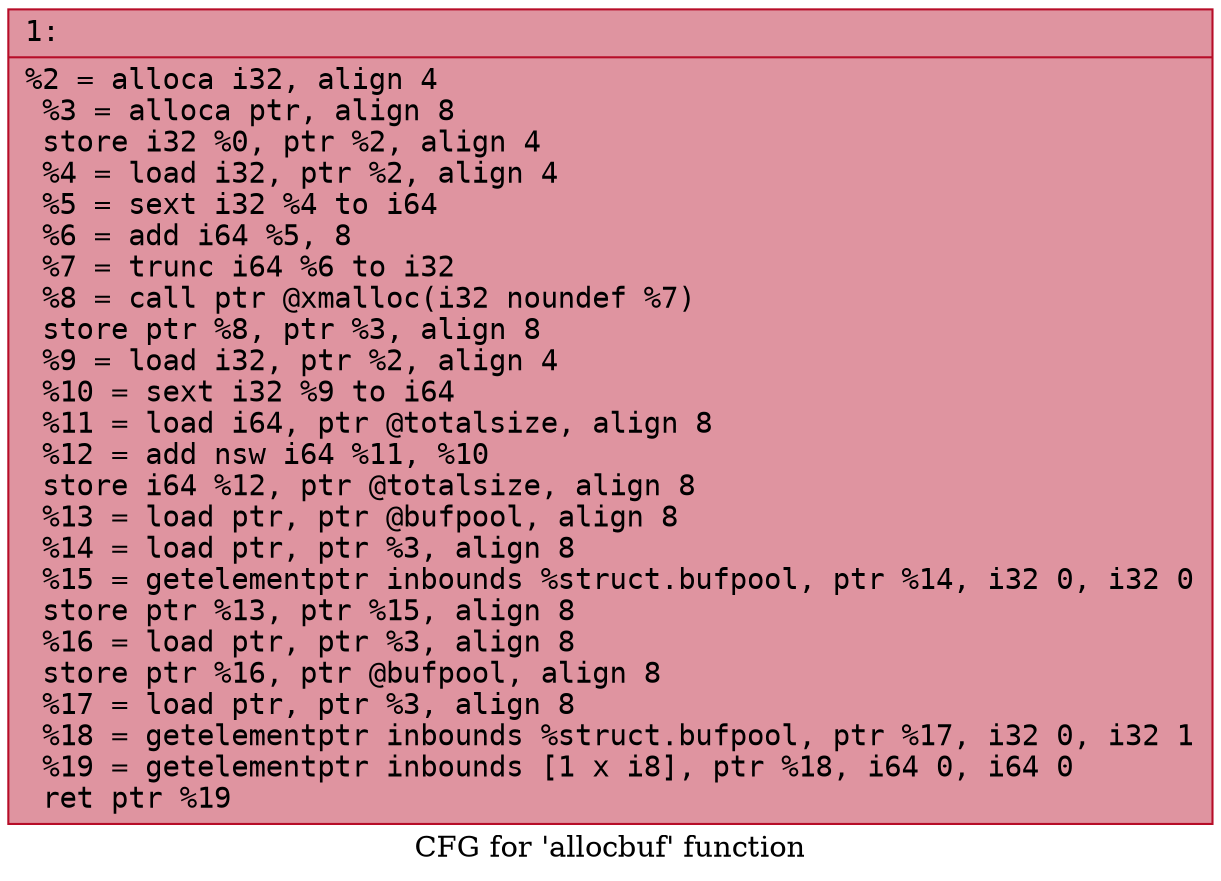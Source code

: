 digraph "CFG for 'allocbuf' function" {
	label="CFG for 'allocbuf' function";

	Node0x600003b00050 [shape=record,color="#b70d28ff", style=filled, fillcolor="#b70d2870" fontname="Courier",label="{1:\l|  %2 = alloca i32, align 4\l  %3 = alloca ptr, align 8\l  store i32 %0, ptr %2, align 4\l  %4 = load i32, ptr %2, align 4\l  %5 = sext i32 %4 to i64\l  %6 = add i64 %5, 8\l  %7 = trunc i64 %6 to i32\l  %8 = call ptr @xmalloc(i32 noundef %7)\l  store ptr %8, ptr %3, align 8\l  %9 = load i32, ptr %2, align 4\l  %10 = sext i32 %9 to i64\l  %11 = load i64, ptr @totalsize, align 8\l  %12 = add nsw i64 %11, %10\l  store i64 %12, ptr @totalsize, align 8\l  %13 = load ptr, ptr @bufpool, align 8\l  %14 = load ptr, ptr %3, align 8\l  %15 = getelementptr inbounds %struct.bufpool, ptr %14, i32 0, i32 0\l  store ptr %13, ptr %15, align 8\l  %16 = load ptr, ptr %3, align 8\l  store ptr %16, ptr @bufpool, align 8\l  %17 = load ptr, ptr %3, align 8\l  %18 = getelementptr inbounds %struct.bufpool, ptr %17, i32 0, i32 1\l  %19 = getelementptr inbounds [1 x i8], ptr %18, i64 0, i64 0\l  ret ptr %19\l}"];
}
